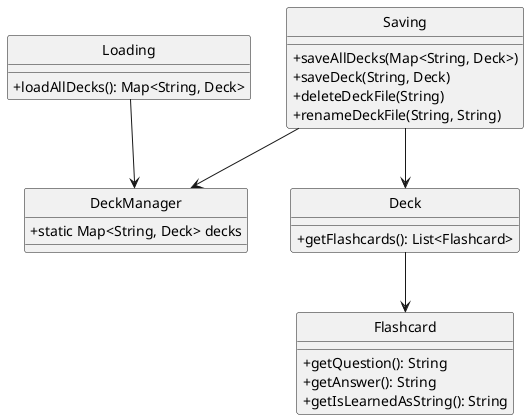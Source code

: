 @startuml
hide circle
skinparam classAttributeIconSize 0

class Saving {
  + saveAllDecks(Map<String, Deck>)
  + saveDeck(String, Deck)
  + deleteDeckFile(String)
  + renameDeckFile(String, String)
}

class Loading {
  + loadAllDecks(): Map<String, Deck>
}

class DeckManager {
  + static Map<String, Deck> decks
}

class Deck {
  + getFlashcards(): List<Flashcard>
}

class Flashcard {
  + getQuestion(): String
  + getAnswer(): String
  + getIsLearnedAsString(): String
}

Saving --> DeckManager
Saving --> Deck
Deck --> Flashcard
Loading --> DeckManager
@enduml